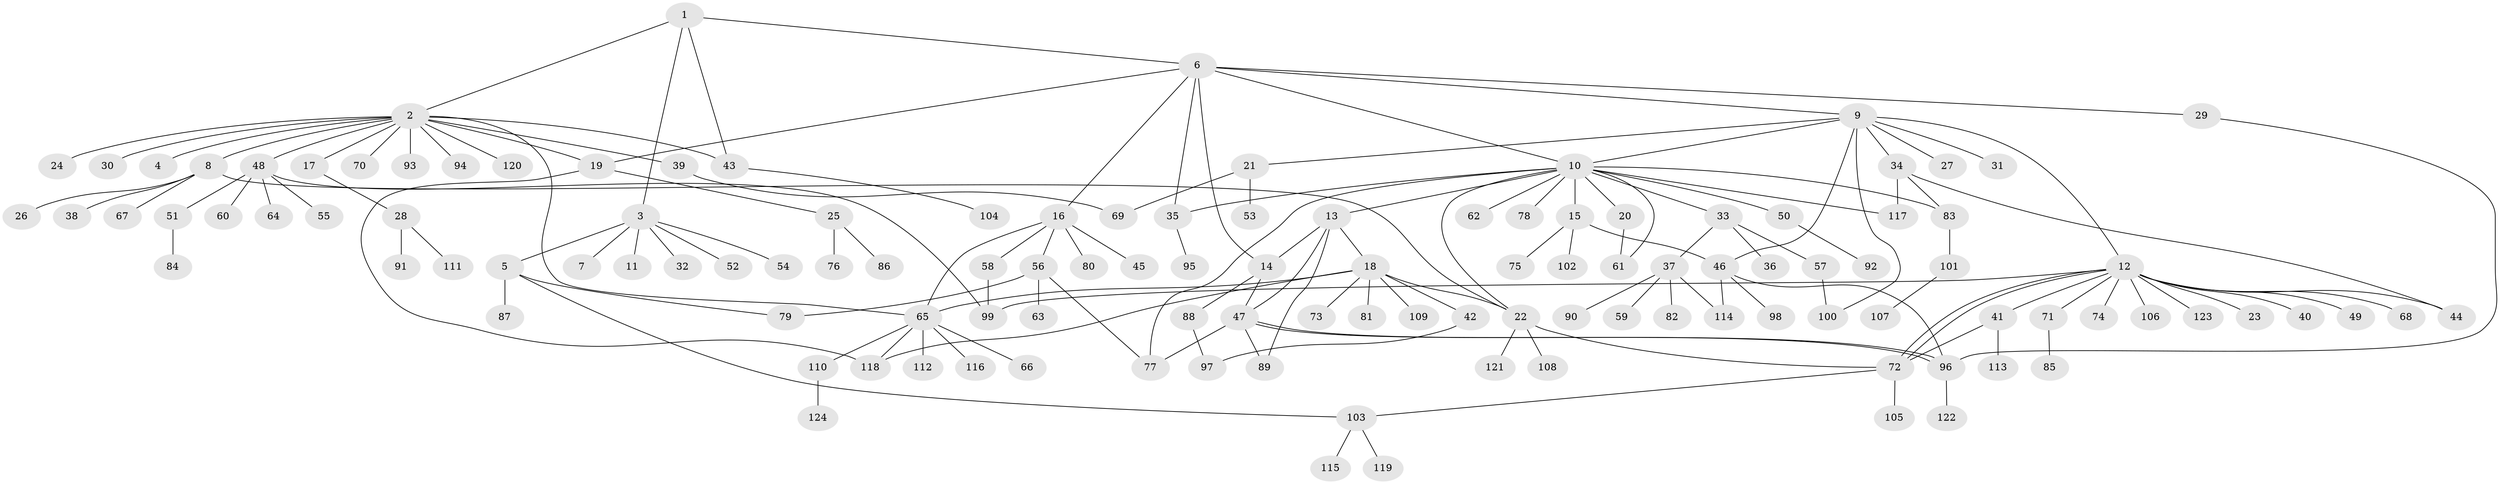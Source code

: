 // coarse degree distribution, {7: 0.04081632653061224, 2: 0.02040816326530612, 1: 0.7959183673469388, 17: 0.02040816326530612, 5: 0.061224489795918366, 3: 0.02040816326530612, 10: 0.02040816326530612, 14: 0.02040816326530612}
// Generated by graph-tools (version 1.1) at 2025/50/03/04/25 21:50:14]
// undirected, 124 vertices, 157 edges
graph export_dot {
graph [start="1"]
  node [color=gray90,style=filled];
  1;
  2;
  3;
  4;
  5;
  6;
  7;
  8;
  9;
  10;
  11;
  12;
  13;
  14;
  15;
  16;
  17;
  18;
  19;
  20;
  21;
  22;
  23;
  24;
  25;
  26;
  27;
  28;
  29;
  30;
  31;
  32;
  33;
  34;
  35;
  36;
  37;
  38;
  39;
  40;
  41;
  42;
  43;
  44;
  45;
  46;
  47;
  48;
  49;
  50;
  51;
  52;
  53;
  54;
  55;
  56;
  57;
  58;
  59;
  60;
  61;
  62;
  63;
  64;
  65;
  66;
  67;
  68;
  69;
  70;
  71;
  72;
  73;
  74;
  75;
  76;
  77;
  78;
  79;
  80;
  81;
  82;
  83;
  84;
  85;
  86;
  87;
  88;
  89;
  90;
  91;
  92;
  93;
  94;
  95;
  96;
  97;
  98;
  99;
  100;
  101;
  102;
  103;
  104;
  105;
  106;
  107;
  108;
  109;
  110;
  111;
  112;
  113;
  114;
  115;
  116;
  117;
  118;
  119;
  120;
  121;
  122;
  123;
  124;
  1 -- 2;
  1 -- 3;
  1 -- 6;
  1 -- 43;
  2 -- 4;
  2 -- 8;
  2 -- 17;
  2 -- 19;
  2 -- 24;
  2 -- 30;
  2 -- 39;
  2 -- 43;
  2 -- 48;
  2 -- 65;
  2 -- 70;
  2 -- 93;
  2 -- 94;
  2 -- 120;
  3 -- 5;
  3 -- 7;
  3 -- 11;
  3 -- 32;
  3 -- 52;
  3 -- 54;
  5 -- 79;
  5 -- 87;
  5 -- 103;
  6 -- 9;
  6 -- 10;
  6 -- 14;
  6 -- 16;
  6 -- 19;
  6 -- 29;
  6 -- 35;
  8 -- 22;
  8 -- 26;
  8 -- 38;
  8 -- 67;
  9 -- 10;
  9 -- 12;
  9 -- 21;
  9 -- 27;
  9 -- 31;
  9 -- 34;
  9 -- 46;
  9 -- 100;
  10 -- 13;
  10 -- 15;
  10 -- 20;
  10 -- 22;
  10 -- 33;
  10 -- 35;
  10 -- 50;
  10 -- 61;
  10 -- 62;
  10 -- 77;
  10 -- 78;
  10 -- 83;
  10 -- 117;
  12 -- 23;
  12 -- 40;
  12 -- 41;
  12 -- 44;
  12 -- 49;
  12 -- 68;
  12 -- 71;
  12 -- 72;
  12 -- 72;
  12 -- 74;
  12 -- 99;
  12 -- 106;
  12 -- 123;
  13 -- 14;
  13 -- 18;
  13 -- 47;
  13 -- 89;
  14 -- 47;
  14 -- 88;
  15 -- 46;
  15 -- 75;
  15 -- 102;
  16 -- 45;
  16 -- 56;
  16 -- 58;
  16 -- 65;
  16 -- 80;
  17 -- 28;
  18 -- 22;
  18 -- 42;
  18 -- 65;
  18 -- 73;
  18 -- 81;
  18 -- 109;
  18 -- 118;
  19 -- 25;
  19 -- 118;
  20 -- 61;
  21 -- 53;
  21 -- 69;
  22 -- 72;
  22 -- 108;
  22 -- 121;
  25 -- 76;
  25 -- 86;
  28 -- 91;
  28 -- 111;
  29 -- 96;
  33 -- 36;
  33 -- 37;
  33 -- 57;
  34 -- 44;
  34 -- 83;
  34 -- 117;
  35 -- 95;
  37 -- 59;
  37 -- 82;
  37 -- 90;
  37 -- 114;
  39 -- 69;
  41 -- 72;
  41 -- 113;
  42 -- 97;
  43 -- 104;
  46 -- 96;
  46 -- 98;
  46 -- 114;
  47 -- 77;
  47 -- 89;
  47 -- 96;
  47 -- 96;
  48 -- 51;
  48 -- 55;
  48 -- 60;
  48 -- 64;
  48 -- 99;
  50 -- 92;
  51 -- 84;
  56 -- 63;
  56 -- 77;
  56 -- 79;
  57 -- 100;
  58 -- 99;
  65 -- 66;
  65 -- 110;
  65 -- 112;
  65 -- 116;
  65 -- 118;
  71 -- 85;
  72 -- 103;
  72 -- 105;
  83 -- 101;
  88 -- 97;
  96 -- 122;
  101 -- 107;
  103 -- 115;
  103 -- 119;
  110 -- 124;
}
